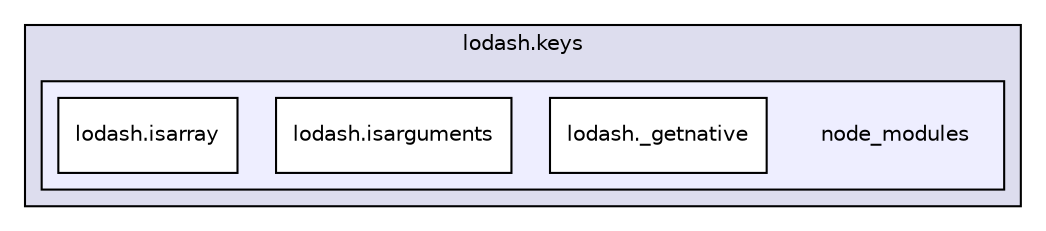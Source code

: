 digraph "gulp-src/node_modules/gulp-concat/node_modules/gulp-util/node_modules/lodash.template/node_modules/lodash.keys/node_modules" {
  compound=true
  node [ fontsize="10", fontname="Helvetica"];
  edge [ labelfontsize="10", labelfontname="Helvetica"];
  subgraph clusterdir_55232116cdf2cdf200451f1ab9176657 {
    graph [ bgcolor="#ddddee", pencolor="black", label="lodash.keys" fontname="Helvetica", fontsize="10", URL="dir_55232116cdf2cdf200451f1ab9176657.html"]
  subgraph clusterdir_66b5f702c8fa53db4beaf8601d13ec01 {
    graph [ bgcolor="#eeeeff", pencolor="black", label="" URL="dir_66b5f702c8fa53db4beaf8601d13ec01.html"];
    dir_66b5f702c8fa53db4beaf8601d13ec01 [shape=plaintext label="node_modules"];
    dir_7461a5206e9867ab9d43fa648f0a900d [shape=box label="lodash._getnative" color="black" fillcolor="white" style="filled" URL="dir_7461a5206e9867ab9d43fa648f0a900d.html"];
    dir_aaf2424edc0d54e9b9e857463ddd3d0a [shape=box label="lodash.isarguments" color="black" fillcolor="white" style="filled" URL="dir_aaf2424edc0d54e9b9e857463ddd3d0a.html"];
    dir_df1b7e972522d0d59a1e8fb1d3a03ffb [shape=box label="lodash.isarray" color="black" fillcolor="white" style="filled" URL="dir_df1b7e972522d0d59a1e8fb1d3a03ffb.html"];
  }
  }
}
